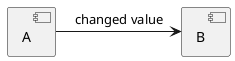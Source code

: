{
  "sha1": "lsr00bsdgc38tqf320vz8z2oxgrx89f",
  "insertion": {
    "when": "2024-06-03T18:59:34.499Z",
    "url": "https://forum.plantuml.net/17566/global-%24variable-default-variable-produces-error-a001",
    "user": "plantuml@gmail.com"
  }
}
@startuml
!global $variable = "changed value"
!global $variable ?= "default value"
[A] -> [B]: $variable
@enduml
